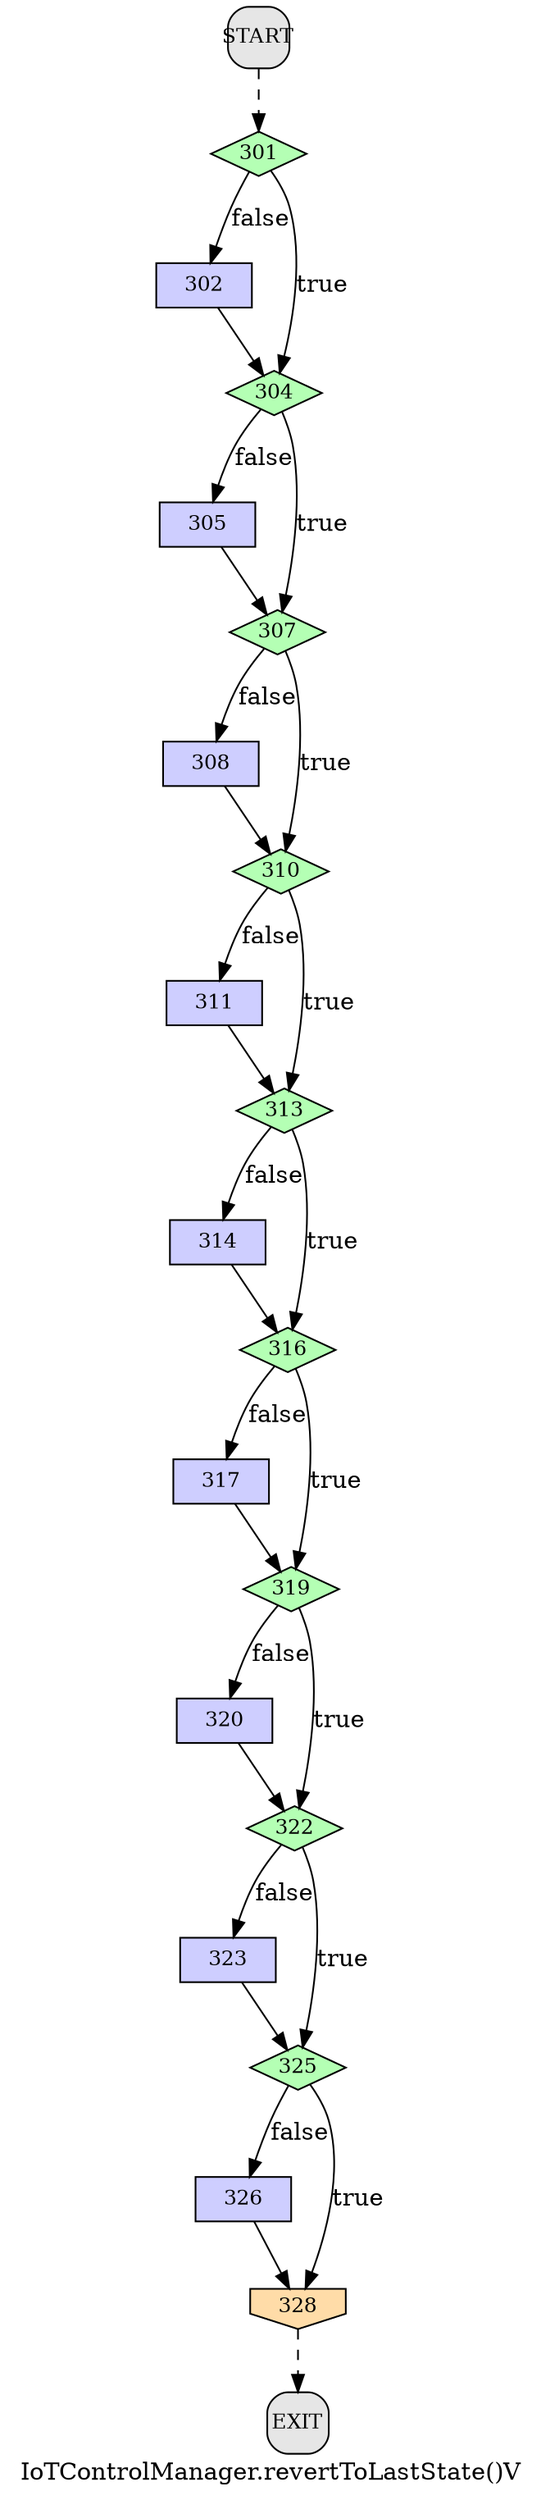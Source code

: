 /* --------------------------------------------------- */
/* Generated by Dr. Garbage Control Flow Graph Factory */
/* http://www.drgarbage.com                            */
/* Version: 4.5.0.201508311741                         */
/* Retrieved on: 2015-12-01 08:09:23.789               */
/* --------------------------------------------------- */
digraph "IoTControlManager.revertToLastState()V" {
 graph [label="IoTControlManager.revertToLastState()V"];
 2 [label="301", shape=diamond, style=filled, fillcolor="#B4FFB4", fixedsize=true, fontsize=12, width=0.78, height=0.36 ]
 3 [label="302", shape=box, style=filled, fillcolor="#CECEFF", fixedsize=true, fontsize=12, width=0.78, height=0.36 ]
 4 [label="304", shape=diamond, style=filled, fillcolor="#B4FFB4", fixedsize=true, fontsize=12, width=0.78, height=0.36 ]
 5 [label="305", shape=box, style=filled, fillcolor="#CECEFF", fixedsize=true, fontsize=12, width=0.78, height=0.36 ]
 6 [label="307", shape=diamond, style=filled, fillcolor="#B4FFB4", fixedsize=true, fontsize=12, width=0.78, height=0.36 ]
 7 [label="308", shape=box, style=filled, fillcolor="#CECEFF", fixedsize=true, fontsize=12, width=0.78, height=0.36 ]
 8 [label="310", shape=diamond, style=filled, fillcolor="#B4FFB4", fixedsize=true, fontsize=12, width=0.78, height=0.36 ]
 9 [label="311", shape=box, style=filled, fillcolor="#CECEFF", fixedsize=true, fontsize=12, width=0.78, height=0.36 ]
 10 [label="313", shape=diamond, style=filled, fillcolor="#B4FFB4", fixedsize=true, fontsize=12, width=0.78, height=0.36 ]
 11 [label="314", shape=box, style=filled, fillcolor="#CECEFF", fixedsize=true, fontsize=12, width=0.78, height=0.36 ]
 12 [label="316", shape=diamond, style=filled, fillcolor="#B4FFB4", fixedsize=true, fontsize=12, width=0.78, height=0.36 ]
 13 [label="317", shape=box, style=filled, fillcolor="#CECEFF", fixedsize=true, fontsize=12, width=0.78, height=0.36 ]
 14 [label="319", shape=diamond, style=filled, fillcolor="#B4FFB4", fixedsize=true, fontsize=12, width=0.78, height=0.36 ]
 15 [label="320", shape=box, style=filled, fillcolor="#CECEFF", fixedsize=true, fontsize=12, width=0.78, height=0.36 ]
 16 [label="322", shape=diamond, style=filled, fillcolor="#B4FFB4", fixedsize=true, fontsize=12, width=0.78, height=0.36 ]
 17 [label="323", shape=box, style=filled, fillcolor="#CECEFF", fixedsize=true, fontsize=12, width=0.78, height=0.36 ]
 18 [label="325", shape=diamond, style=filled, fillcolor="#B4FFB4", fixedsize=true, fontsize=12, width=0.78, height=0.36 ]
 19 [label="326", shape=box, style=filled, fillcolor="#CECEFF", fixedsize=true, fontsize=12, width=0.78, height=0.36 ]
 20 [label="328", shape=invhouse, style=filled, fillcolor="#FFDCA8", fixedsize=true, fontsize=12, width=0.78, height=0.36 ]
 21 [label="START", shape=box, style="filled, rounded", fillcolor="#E6E6E6", fixedsize=true, fontsize=12, width=0.5, height=0.5 ]
 22 [label="EXIT", shape=box, style="filled, rounded", fillcolor="#E6E6E6", fixedsize=true, fontsize=12, width=0.5, height=0.5 ]
 21 -> 2 [label="", style=dashed ]
 2 -> 3 [label="false", style=solid ]
 2 -> 4 [label="true", style=solid ]
 3 -> 4 [label="", style=solid ]
 4 -> 5 [label="false", style=solid ]
 4 -> 6 [label="true", style=solid ]
 5 -> 6 [label="", style=solid ]
 6 -> 7 [label="false", style=solid ]
 6 -> 8 [label="true", style=solid ]
 7 -> 8 [label="", style=solid ]
 8 -> 9 [label="false", style=solid ]
 8 -> 10 [label="true", style=solid ]
 9 -> 10 [label="", style=solid ]
 10 -> 11 [label="false", style=solid ]
 10 -> 12 [label="true", style=solid ]
 11 -> 12 [label="", style=solid ]
 12 -> 13 [label="false", style=solid ]
 12 -> 14 [label="true", style=solid ]
 13 -> 14 [label="", style=solid ]
 14 -> 15 [label="false", style=solid ]
 14 -> 16 [label="true", style=solid ]
 15 -> 16 [label="", style=solid ]
 16 -> 17 [label="false", style=solid ]
 16 -> 18 [label="true", style=solid ]
 17 -> 18 [label="", style=solid ]
 18 -> 19 [label="false", style=solid ]
 18 -> 20 [label="true", style=solid ]
 19 -> 20 [label="", style=solid ]
 20 -> 22 [label="", style=dashed ]
}
